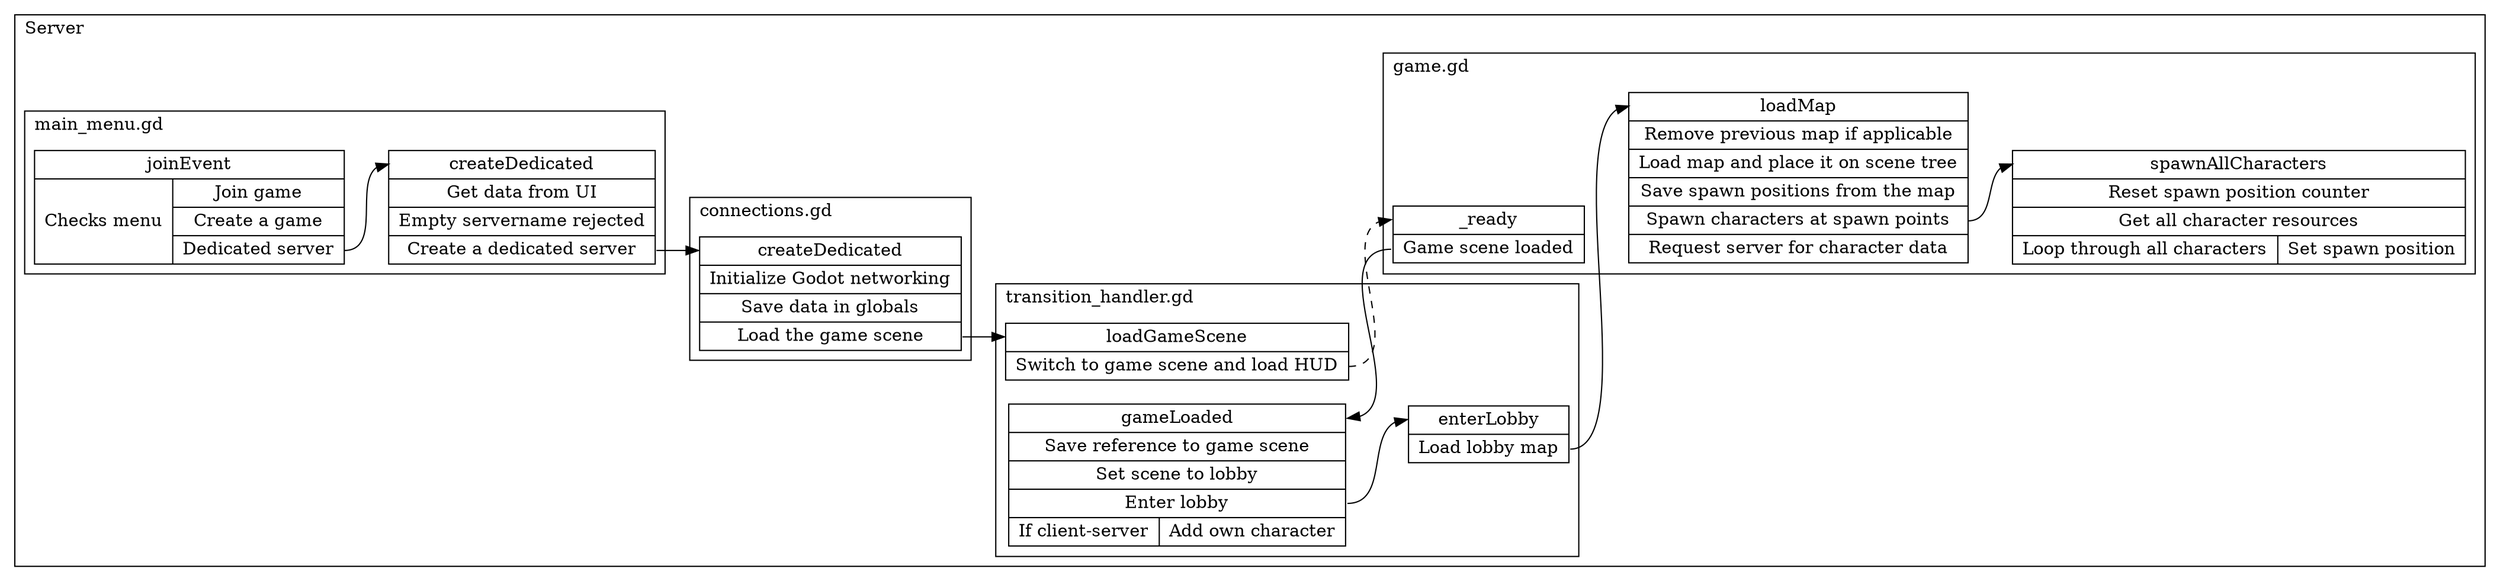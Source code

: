 digraph controlflow {
    rankdir="LR";
    subgraph cluster_client1 {
        label="Client 1"; labeljust="l";

    }
    subgraph cluster_server {
        label="Server"; labeljust="l";
        subgraph cluster_server_game {
            label="game.gd"; labeljust="l";
            server_game__ready [
                label="<begin>_ready | <f0> Game scene loaded "
                shape="record"
            ]
            server_game_loadMap [
                label="<begin>loadMap | {<f0> Remove previous map if applicable } | <f1> Load map and place it on scene tree  | <f2> Save spawn positions from the map  | <f3> Spawn characters at spawn points  | <f4> Request server for character data "
                shape="record"
            ]
            server_game_spawnAllCharacters [
                label="<begin>spawnAllCharacters | <f0> Reset spawn position counter  | <f1> Get all character resources  | {<f2> Loop through all characters  |  { <f3> Set spawn position  } }"
                shape="record"
            ]
        }
        subgraph cluster_server_main_menu {
            label="main_menu.gd"; labeljust="l";
            server_main_menu_createDedicated [
                label="<begin>createDedicated | <f0> Get data from UI  | {<f1> Empty servername rejected } | <f2> Create a dedicated server "
                shape="record"
            ]
            server_main_menu_joinEvent [
                label="<begin>joinEvent | {<f0> Checks menu  |  { <f1> Join game  | <f2> Create a game  | <f3> Dedicated server  } }"
                shape="record"
            ]
        }
        subgraph cluster_server_connections {
            label="connections.gd"; labeljust="l";
            server_connections_createDedicated [
                label="<begin>createDedicated | <f0> Initialize Godot networking  | <f1> Save data in globals  | <f2> Load the game scene "
                shape="record"
            ]
        }
        subgraph cluster_server_transition_handler {
            label="transition_handler.gd"; labeljust="l";
            server_transition_handler_gameLoaded [
                label="<begin>gameLoaded | <f0> Save reference to game scene  | <f1> Set scene to lobby  | <f2> Enter lobby  | {<f3> If client-server  |  { <f4> Add own character  } }"
                shape="record"
            ]
            server_transition_handler_loadGameScene [
                label="<begin>loadGameScene | <f0> Switch to game scene and load HUD "
                shape="record"
            ]
            server_transition_handler_enterLobby [
                label="<begin>enterLobby | <f0> Load lobby map "
                shape="record"
            ]
        }

    }
    subgraph cluster_client2 {
        label="Client 2"; labeljust="l";

    }

    server_main_menu_joinEvent:f3 -> server_main_menu_createDedicated:begin;
    server_main_menu_createDedicated:f2 -> server_connections_createDedicated:begin;
    server_connections_createDedicated:f2 -> server_transition_handler_loadGameScene:begin;
    server_transition_handler_loadGameScene:f0 -> server_game__ready:begin [style=dashed];
    server_game__ready -> server_game_loadMap [style=invis];
    server_game__ready:f0 -> server_transition_handler_gameLoaded:begin;
    server_transition_handler_gameLoaded:f2 -> server_transition_handler_enterLobby:begin;
    server_transition_handler_enterLobby:f0 -> server_game_loadMap:begin;
    server_game_loadMap:f3 -> server_game_spawnAllCharacters:begin;
}
